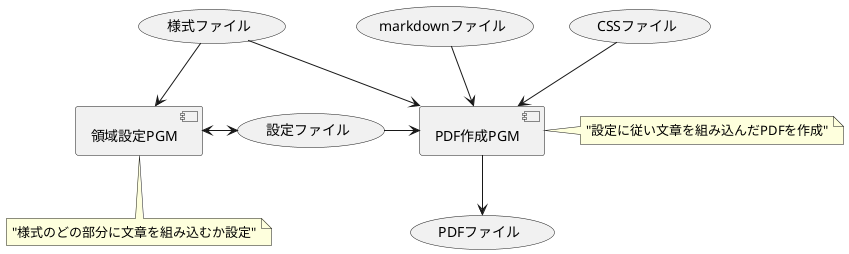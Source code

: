 @startuml fig1

skinparam classAttributeIconSize 0
'skinparam monochrome true
skinparam shadowing false

[領域設定PGM] as pgm1
note bottom of pgm1 : "様式のどの部分に文章を組み込むか設定"

[PDF作成PGM] as pgm2
note right of pgm2 : "設定に従い文章を組み込んだPDFを作成"

(様式ファイル) as form
(設定ファイル) as ini
(markdownファイル) as md
(CSSファイル) as css
(PDFファイル) as pdf

form --> pgm1
form --> pgm2
pgm1 <-> ini
ini -> pgm2
md --> pgm2
css --> pgm2
pgm2 --> pdf

@enduml